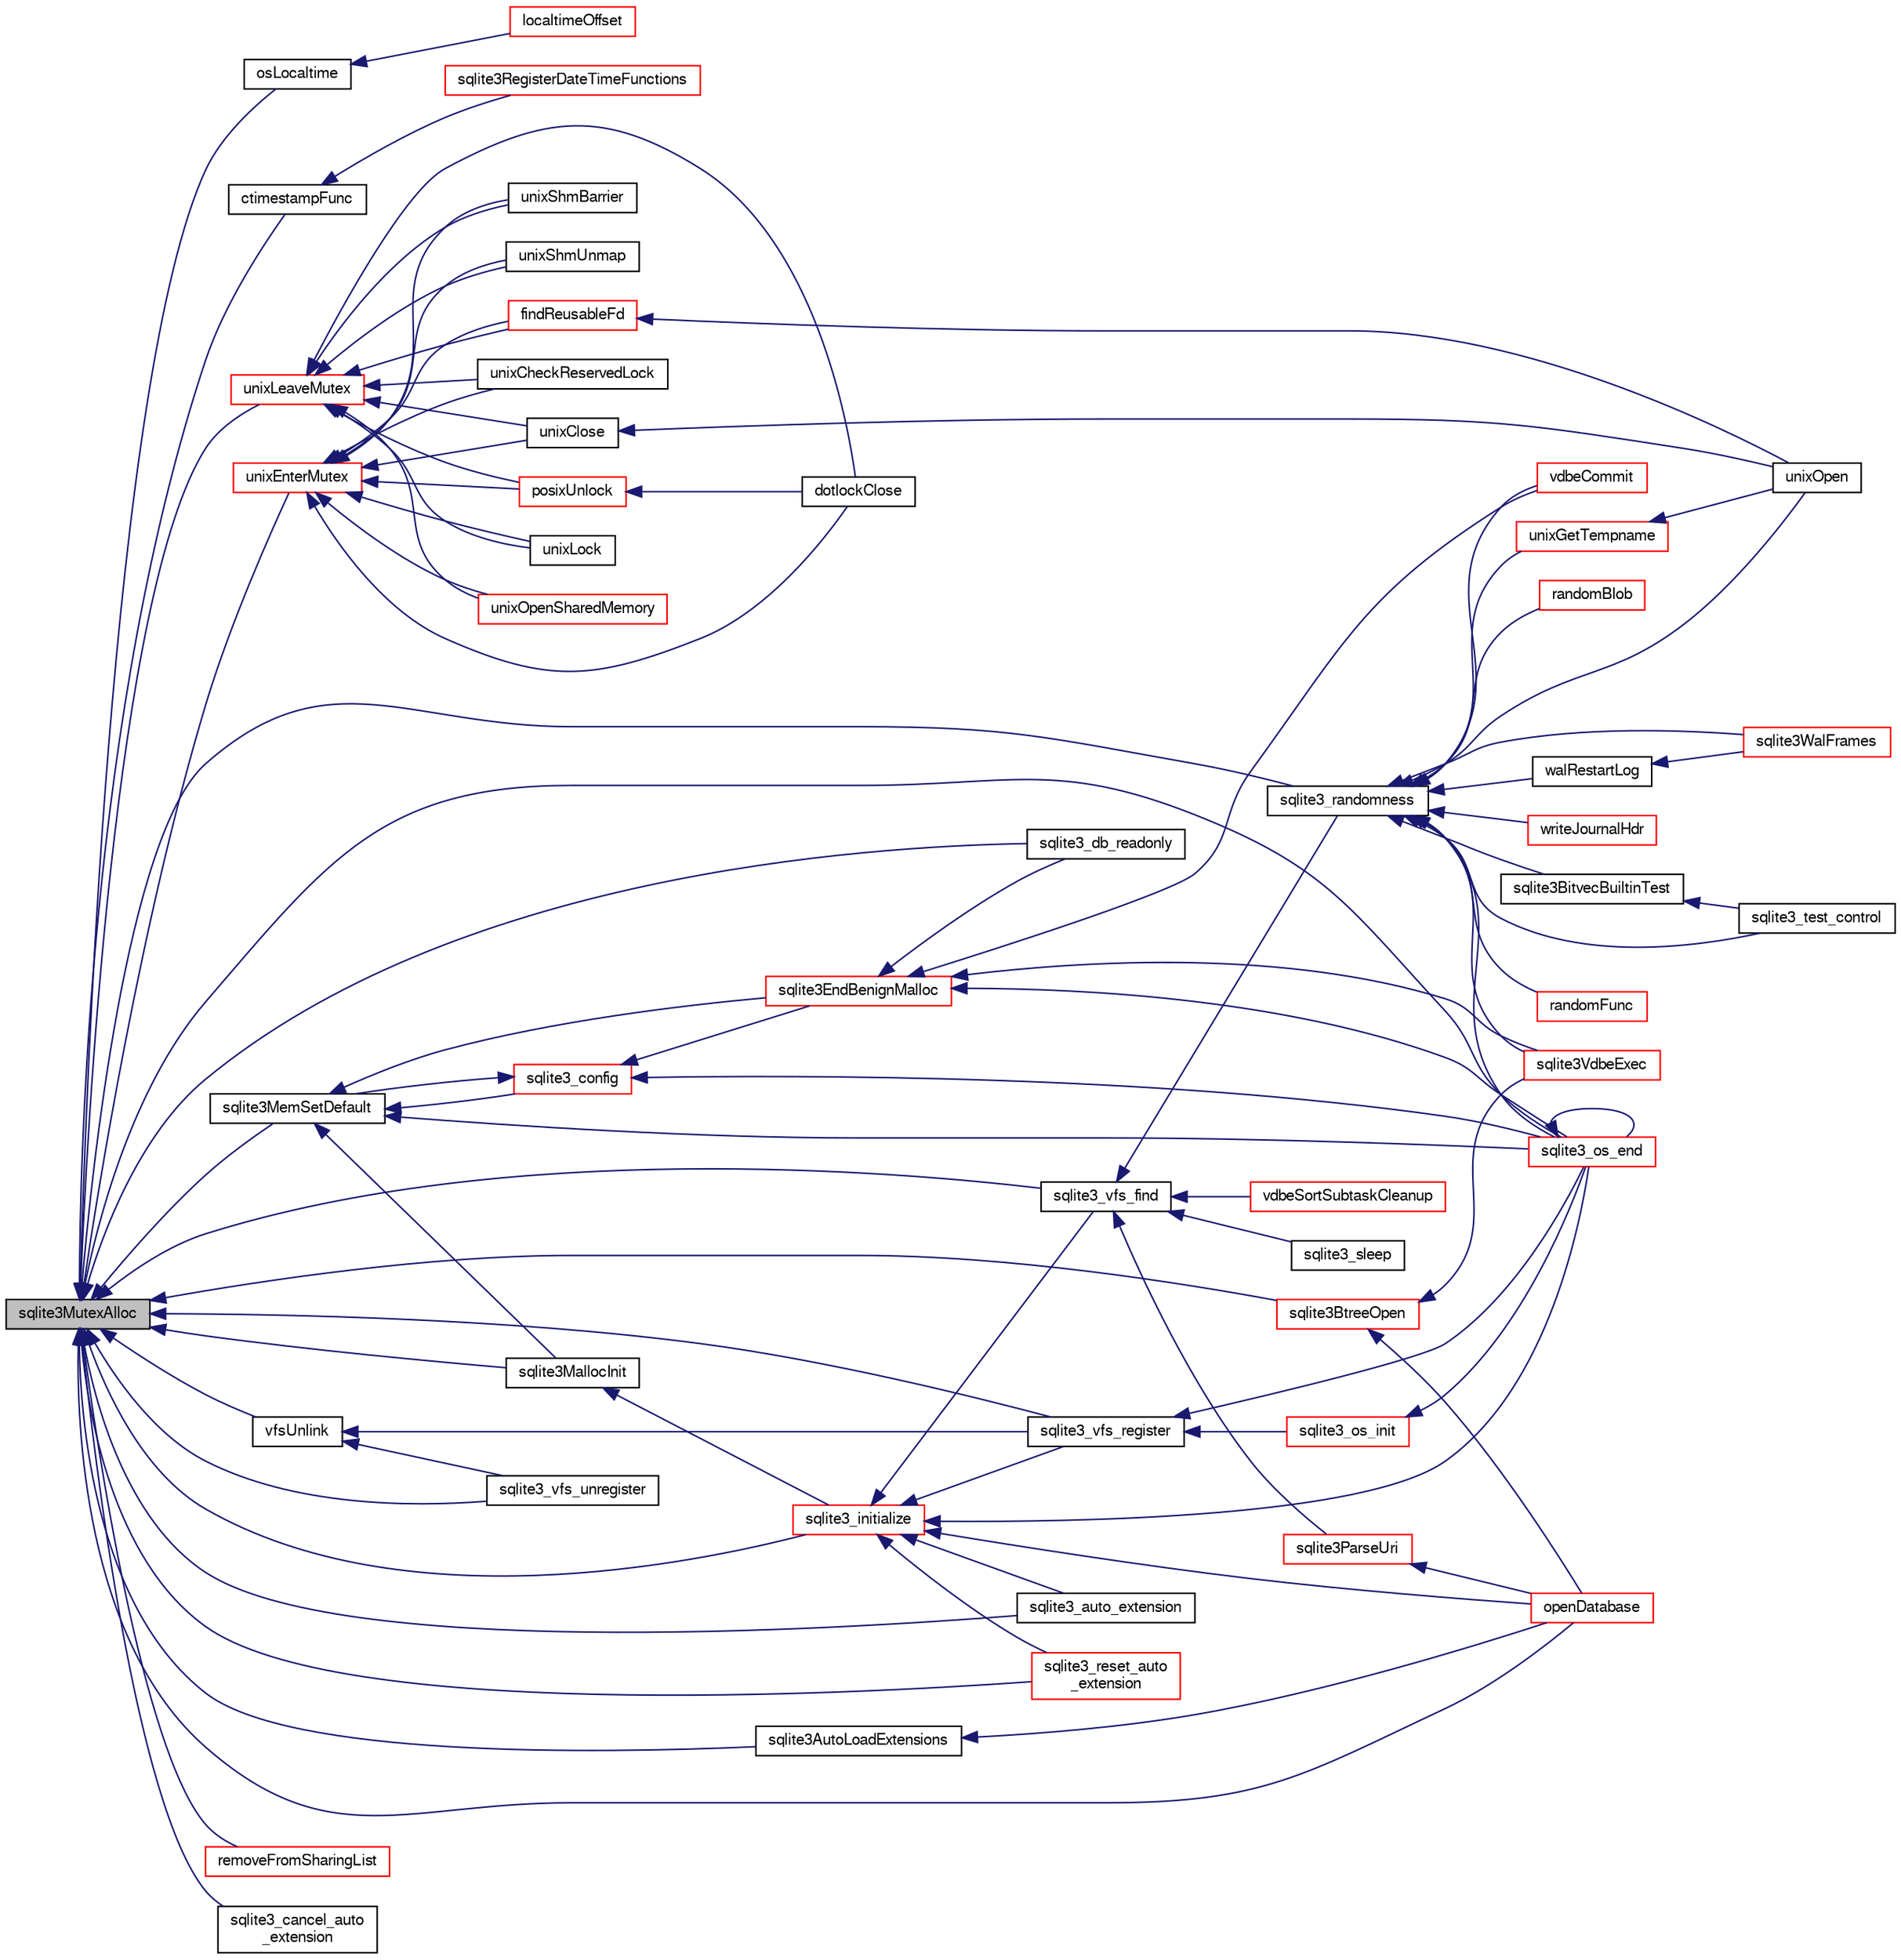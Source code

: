 digraph "sqlite3MutexAlloc"
{
  edge [fontname="FreeSans",fontsize="10",labelfontname="FreeSans",labelfontsize="10"];
  node [fontname="FreeSans",fontsize="10",shape=record];
  rankdir="LR";
  Node600223 [label="sqlite3MutexAlloc",height=0.2,width=0.4,color="black", fillcolor="grey75", style="filled", fontcolor="black"];
  Node600223 -> Node600224 [dir="back",color="midnightblue",fontsize="10",style="solid",fontname="FreeSans"];
  Node600224 [label="osLocaltime",height=0.2,width=0.4,color="black", fillcolor="white", style="filled",URL="$sqlite3_8c.html#a1cd1d1cf8d386ab8c12e96557cd47c20"];
  Node600224 -> Node600225 [dir="back",color="midnightblue",fontsize="10",style="solid",fontname="FreeSans"];
  Node600225 [label="localtimeOffset",height=0.2,width=0.4,color="red", fillcolor="white", style="filled",URL="$sqlite3_8c.html#a90df73d3001a38322fee639ae369b637"];
  Node600223 -> Node600805 [dir="back",color="midnightblue",fontsize="10",style="solid",fontname="FreeSans"];
  Node600805 [label="ctimestampFunc",height=0.2,width=0.4,color="black", fillcolor="white", style="filled",URL="$sqlite3_8c.html#af66b08c4ab0dce0ff0c92a61b580f514"];
  Node600805 -> Node600229 [dir="back",color="midnightblue",fontsize="10",style="solid",fontname="FreeSans"];
  Node600229 [label="sqlite3RegisterDateTimeFunctions",height=0.2,width=0.4,color="red", fillcolor="white", style="filled",URL="$sqlite3_8c.html#a44405fdf6c4462912007f6602ecc0bb4"];
  Node600223 -> Node600232 [dir="back",color="midnightblue",fontsize="10",style="solid",fontname="FreeSans"];
  Node600232 [label="sqlite3_vfs_find",height=0.2,width=0.4,color="black", fillcolor="white", style="filled",URL="$sqlite3_8h.html#ac201a26de3dfa1d6deb8069eb8d95627"];
  Node600232 -> Node600233 [dir="back",color="midnightblue",fontsize="10",style="solid",fontname="FreeSans"];
  Node600233 [label="sqlite3_randomness",height=0.2,width=0.4,color="black", fillcolor="white", style="filled",URL="$sqlite3_8h.html#aa452ad88657d4606e137b09c4e9315c7"];
  Node600233 -> Node600234 [dir="back",color="midnightblue",fontsize="10",style="solid",fontname="FreeSans"];
  Node600234 [label="unixGetTempname",height=0.2,width=0.4,color="red", fillcolor="white", style="filled",URL="$sqlite3_8c.html#ad53f02dff404aec729bd406c00998d12"];
  Node600234 -> Node600237 [dir="back",color="midnightblue",fontsize="10",style="solid",fontname="FreeSans"];
  Node600237 [label="unixOpen",height=0.2,width=0.4,color="black", fillcolor="white", style="filled",URL="$sqlite3_8c.html#a8ed5efc47b6e14f7805cd1bb9b215775"];
  Node600233 -> Node600237 [dir="back",color="midnightblue",fontsize="10",style="solid",fontname="FreeSans"];
  Node600233 -> Node600238 [dir="back",color="midnightblue",fontsize="10",style="solid",fontname="FreeSans"];
  Node600238 [label="sqlite3_os_end",height=0.2,width=0.4,color="red", fillcolor="white", style="filled",URL="$sqlite3_8h.html#a2288c95881ecca13d994e42b6a958906"];
  Node600238 -> Node600238 [dir="back",color="midnightblue",fontsize="10",style="solid",fontname="FreeSans"];
  Node600233 -> Node600240 [dir="back",color="midnightblue",fontsize="10",style="solid",fontname="FreeSans"];
  Node600240 [label="sqlite3BitvecBuiltinTest",height=0.2,width=0.4,color="black", fillcolor="white", style="filled",URL="$sqlite3_8c.html#a9b4e3e921ce1ede6f10a9106c034ff9b"];
  Node600240 -> Node600241 [dir="back",color="midnightblue",fontsize="10",style="solid",fontname="FreeSans"];
  Node600241 [label="sqlite3_test_control",height=0.2,width=0.4,color="black", fillcolor="white", style="filled",URL="$sqlite3_8h.html#a3d90fdf0f259711a4e3822e12cd86106"];
  Node600233 -> Node600242 [dir="back",color="midnightblue",fontsize="10",style="solid",fontname="FreeSans"];
  Node600242 [label="writeJournalHdr",height=0.2,width=0.4,color="red", fillcolor="white", style="filled",URL="$sqlite3_8c.html#a0b0a4fa9c3fe997aaa565b1e438acca7"];
  Node600233 -> Node600632 [dir="back",color="midnightblue",fontsize="10",style="solid",fontname="FreeSans"];
  Node600632 [label="walRestartLog",height=0.2,width=0.4,color="black", fillcolor="white", style="filled",URL="$sqlite3_8c.html#a12a2a8718a33ce32fc99f83239a4d491"];
  Node600632 -> Node600633 [dir="back",color="midnightblue",fontsize="10",style="solid",fontname="FreeSans"];
  Node600633 [label="sqlite3WalFrames",height=0.2,width=0.4,color="red", fillcolor="white", style="filled",URL="$sqlite3_8c.html#af9606aac275558d3b96c83b2bff2d717"];
  Node600233 -> Node600633 [dir="back",color="midnightblue",fontsize="10",style="solid",fontname="FreeSans"];
  Node600233 -> Node600516 [dir="back",color="midnightblue",fontsize="10",style="solid",fontname="FreeSans"];
  Node600516 [label="vdbeCommit",height=0.2,width=0.4,color="red", fillcolor="white", style="filled",URL="$sqlite3_8c.html#a5d7f1e0625451b987728f600cfe1b92d"];
  Node600233 -> Node600247 [dir="back",color="midnightblue",fontsize="10",style="solid",fontname="FreeSans"];
  Node600247 [label="sqlite3VdbeExec",height=0.2,width=0.4,color="red", fillcolor="white", style="filled",URL="$sqlite3_8c.html#a8ce40a614bdc56719c4d642b1e4dfb21"];
  Node600233 -> Node600634 [dir="back",color="midnightblue",fontsize="10",style="solid",fontname="FreeSans"];
  Node600634 [label="randomFunc",height=0.2,width=0.4,color="red", fillcolor="white", style="filled",URL="$sqlite3_8c.html#a77905d2b2e1b154cf082f061cfa057dd"];
  Node600233 -> Node600635 [dir="back",color="midnightblue",fontsize="10",style="solid",fontname="FreeSans"];
  Node600635 [label="randomBlob",height=0.2,width=0.4,color="red", fillcolor="white", style="filled",URL="$sqlite3_8c.html#a2b058708f7f26feb80fce84c3e375d64"];
  Node600233 -> Node600241 [dir="back",color="midnightblue",fontsize="10",style="solid",fontname="FreeSans"];
  Node600232 -> Node600636 [dir="back",color="midnightblue",fontsize="10",style="solid",fontname="FreeSans"];
  Node600636 [label="vdbeSortSubtaskCleanup",height=0.2,width=0.4,color="red", fillcolor="white", style="filled",URL="$sqlite3_8c.html#abc8ce4c3ef58cc10f5b27642aab32b30"];
  Node600232 -> Node600639 [dir="back",color="midnightblue",fontsize="10",style="solid",fontname="FreeSans"];
  Node600639 [label="sqlite3ParseUri",height=0.2,width=0.4,color="red", fillcolor="white", style="filled",URL="$sqlite3_8c.html#aaa912f29a67460d8b2186c97056e8767"];
  Node600639 -> Node600482 [dir="back",color="midnightblue",fontsize="10",style="solid",fontname="FreeSans"];
  Node600482 [label="openDatabase",height=0.2,width=0.4,color="red", fillcolor="white", style="filled",URL="$sqlite3_8c.html#a6a9c3bc3a64234e863413f41db473758"];
  Node600232 -> Node600640 [dir="back",color="midnightblue",fontsize="10",style="solid",fontname="FreeSans"];
  Node600640 [label="sqlite3_sleep",height=0.2,width=0.4,color="black", fillcolor="white", style="filled",URL="$sqlite3_8h.html#ad0c133ddbbecb6433f3c6ebef8966efa"];
  Node600223 -> Node601102 [dir="back",color="midnightblue",fontsize="10",style="solid",fontname="FreeSans"];
  Node601102 [label="vfsUnlink",height=0.2,width=0.4,color="black", fillcolor="white", style="filled",URL="$sqlite3_8c.html#ac83aba5f7ebe1ae9bdcf187ea2a8a692"];
  Node601102 -> Node600641 [dir="back",color="midnightblue",fontsize="10",style="solid",fontname="FreeSans"];
  Node600641 [label="sqlite3_vfs_register",height=0.2,width=0.4,color="black", fillcolor="white", style="filled",URL="$sqlite3_8h.html#a7184b289ccd4c4c7200589137d88c4ae"];
  Node600641 -> Node600642 [dir="back",color="midnightblue",fontsize="10",style="solid",fontname="FreeSans"];
  Node600642 [label="sqlite3_os_init",height=0.2,width=0.4,color="red", fillcolor="white", style="filled",URL="$sqlite3_8h.html#acebc2290d00a32d3afe2361f2979038b"];
  Node600642 -> Node600238 [dir="back",color="midnightblue",fontsize="10",style="solid",fontname="FreeSans"];
  Node600641 -> Node600238 [dir="back",color="midnightblue",fontsize="10",style="solid",fontname="FreeSans"];
  Node601102 -> Node601103 [dir="back",color="midnightblue",fontsize="10",style="solid",fontname="FreeSans"];
  Node601103 [label="sqlite3_vfs_unregister",height=0.2,width=0.4,color="black", fillcolor="white", style="filled",URL="$sqlite3_8h.html#a1bd343f84cfe74c81c8080905814abd9"];
  Node600223 -> Node600641 [dir="back",color="midnightblue",fontsize="10",style="solid",fontname="FreeSans"];
  Node600223 -> Node601103 [dir="back",color="midnightblue",fontsize="10",style="solid",fontname="FreeSans"];
  Node600223 -> Node600715 [dir="back",color="midnightblue",fontsize="10",style="solid",fontname="FreeSans"];
  Node600715 [label="sqlite3MemSetDefault",height=0.2,width=0.4,color="black", fillcolor="white", style="filled",URL="$sqlite3_8c.html#a162fbfd727e92c5f8f72625b5ff62549"];
  Node600715 -> Node600651 [dir="back",color="midnightblue",fontsize="10",style="solid",fontname="FreeSans"];
  Node600651 [label="sqlite3EndBenignMalloc",height=0.2,width=0.4,color="red", fillcolor="white", style="filled",URL="$sqlite3_8c.html#a4582127cc64d483dc66c7acf9d8d8fbb"];
  Node600651 -> Node600238 [dir="back",color="midnightblue",fontsize="10",style="solid",fontname="FreeSans"];
  Node600651 -> Node600516 [dir="back",color="midnightblue",fontsize="10",style="solid",fontname="FreeSans"];
  Node600651 -> Node600247 [dir="back",color="midnightblue",fontsize="10",style="solid",fontname="FreeSans"];
  Node600651 -> Node600714 [dir="back",color="midnightblue",fontsize="10",style="solid",fontname="FreeSans"];
  Node600714 [label="sqlite3_db_readonly",height=0.2,width=0.4,color="black", fillcolor="white", style="filled",URL="$sqlite3_8h.html#a96c378e7022e7a8a375e23f7fc662cdd"];
  Node600715 -> Node600716 [dir="back",color="midnightblue",fontsize="10",style="solid",fontname="FreeSans"];
  Node600716 [label="sqlite3MallocInit",height=0.2,width=0.4,color="black", fillcolor="white", style="filled",URL="$sqlite3_8c.html#a9e06f9e7cad0d83ce80ab493c9533552"];
  Node600716 -> Node600231 [dir="back",color="midnightblue",fontsize="10",style="solid",fontname="FreeSans"];
  Node600231 [label="sqlite3_initialize",height=0.2,width=0.4,color="red", fillcolor="white", style="filled",URL="$sqlite3_8h.html#ab0c0ee2d5d4cf8b28e9572296a8861df"];
  Node600231 -> Node600232 [dir="back",color="midnightblue",fontsize="10",style="solid",fontname="FreeSans"];
  Node600231 -> Node600641 [dir="back",color="midnightblue",fontsize="10",style="solid",fontname="FreeSans"];
  Node600231 -> Node600238 [dir="back",color="midnightblue",fontsize="10",style="solid",fontname="FreeSans"];
  Node600231 -> Node601001 [dir="back",color="midnightblue",fontsize="10",style="solid",fontname="FreeSans"];
  Node601001 [label="sqlite3_auto_extension",height=0.2,width=0.4,color="black", fillcolor="white", style="filled",URL="$sqlite3_8h.html#a85a95b45e94f6bcd52aa39b6acdb36d7"];
  Node600231 -> Node601101 [dir="back",color="midnightblue",fontsize="10",style="solid",fontname="FreeSans"];
  Node601101 [label="sqlite3_reset_auto\l_extension",height=0.2,width=0.4,color="red", fillcolor="white", style="filled",URL="$sqlite3_8h.html#ac33f4064ae6690cada7bdc89e8153ffc"];
  Node600231 -> Node600482 [dir="back",color="midnightblue",fontsize="10",style="solid",fontname="FreeSans"];
  Node600715 -> Node600238 [dir="back",color="midnightblue",fontsize="10",style="solid",fontname="FreeSans"];
  Node600715 -> Node600650 [dir="back",color="midnightblue",fontsize="10",style="solid",fontname="FreeSans"];
  Node600650 [label="sqlite3_config",height=0.2,width=0.4,color="red", fillcolor="white", style="filled",URL="$sqlite3_8h.html#a74ad420b6f26bc06a04ff6ecec8a8c91"];
  Node600650 -> Node600651 [dir="back",color="midnightblue",fontsize="10",style="solid",fontname="FreeSans"];
  Node600650 -> Node600715 [dir="back",color="midnightblue",fontsize="10",style="solid",fontname="FreeSans"];
  Node600650 -> Node600238 [dir="back",color="midnightblue",fontsize="10",style="solid",fontname="FreeSans"];
  Node600223 -> Node600716 [dir="back",color="midnightblue",fontsize="10",style="solid",fontname="FreeSans"];
  Node600223 -> Node600233 [dir="back",color="midnightblue",fontsize="10",style="solid",fontname="FreeSans"];
  Node600223 -> Node601104 [dir="back",color="midnightblue",fontsize="10",style="solid",fontname="FreeSans"];
  Node601104 [label="unixEnterMutex",height=0.2,width=0.4,color="red", fillcolor="white", style="filled",URL="$sqlite3_8c.html#acd88d7bdc7f79108edc83ac379d3181f"];
  Node601104 -> Node601105 [dir="back",color="midnightblue",fontsize="10",style="solid",fontname="FreeSans"];
  Node601105 [label="unixCheckReservedLock",height=0.2,width=0.4,color="black", fillcolor="white", style="filled",URL="$sqlite3_8c.html#ac56c26ce18878ed5357de493678969fc"];
  Node601104 -> Node601106 [dir="back",color="midnightblue",fontsize="10",style="solid",fontname="FreeSans"];
  Node601106 [label="unixLock",height=0.2,width=0.4,color="black", fillcolor="white", style="filled",URL="$sqlite3_8c.html#a17c6c9164321b4c2a65289e259abf409"];
  Node601104 -> Node600919 [dir="back",color="midnightblue",fontsize="10",style="solid",fontname="FreeSans"];
  Node600919 [label="posixUnlock",height=0.2,width=0.4,color="red", fillcolor="white", style="filled",URL="$sqlite3_8c.html#a90bcc6164aa2d367ff91d4c32b549be6"];
  Node600919 -> Node600918 [dir="back",color="midnightblue",fontsize="10",style="solid",fontname="FreeSans"];
  Node600918 [label="dotlockClose",height=0.2,width=0.4,color="black", fillcolor="white", style="filled",URL="$sqlite3_8c.html#aa72eaafaa850f2889e15af7cfb08fa1b"];
  Node601104 -> Node600917 [dir="back",color="midnightblue",fontsize="10",style="solid",fontname="FreeSans"];
  Node600917 [label="unixClose",height=0.2,width=0.4,color="black", fillcolor="white", style="filled",URL="$sqlite3_8c.html#a84cdb6e4ff75f085e8c05dfdec178927"];
  Node600917 -> Node600237 [dir="back",color="midnightblue",fontsize="10",style="solid",fontname="FreeSans"];
  Node601104 -> Node600918 [dir="back",color="midnightblue",fontsize="10",style="solid",fontname="FreeSans"];
  Node601104 -> Node600645 [dir="back",color="midnightblue",fontsize="10",style="solid",fontname="FreeSans"];
  Node600645 [label="unixOpenSharedMemory",height=0.2,width=0.4,color="red", fillcolor="white", style="filled",URL="$sqlite3_8c.html#a30775afa2e08ca6ddc7853326afed7c7"];
  Node601104 -> Node601107 [dir="back",color="midnightblue",fontsize="10",style="solid",fontname="FreeSans"];
  Node601107 [label="unixShmBarrier",height=0.2,width=0.4,color="black", fillcolor="white", style="filled",URL="$sqlite3_8c.html#a610499a8b65e767cfdc8a2c7283616b3"];
  Node601104 -> Node600925 [dir="back",color="midnightblue",fontsize="10",style="solid",fontname="FreeSans"];
  Node600925 [label="unixShmUnmap",height=0.2,width=0.4,color="black", fillcolor="white", style="filled",URL="$sqlite3_8c.html#acf439c8bef9c866a47714db2c776213f"];
  Node601104 -> Node601108 [dir="back",color="midnightblue",fontsize="10",style="solid",fontname="FreeSans"];
  Node601108 [label="findReusableFd",height=0.2,width=0.4,color="red", fillcolor="white", style="filled",URL="$sqlite3_8c.html#ab0ecaa459e88856a9cceb9786019ed8d"];
  Node601108 -> Node600237 [dir="back",color="midnightblue",fontsize="10",style="solid",fontname="FreeSans"];
  Node600223 -> Node601109 [dir="back",color="midnightblue",fontsize="10",style="solid",fontname="FreeSans"];
  Node601109 [label="unixLeaveMutex",height=0.2,width=0.4,color="red", fillcolor="white", style="filled",URL="$sqlite3_8c.html#acd189e7befeaa8d370808bcb6c22f339"];
  Node601109 -> Node601105 [dir="back",color="midnightblue",fontsize="10",style="solid",fontname="FreeSans"];
  Node601109 -> Node601106 [dir="back",color="midnightblue",fontsize="10",style="solid",fontname="FreeSans"];
  Node601109 -> Node600919 [dir="back",color="midnightblue",fontsize="10",style="solid",fontname="FreeSans"];
  Node601109 -> Node600917 [dir="back",color="midnightblue",fontsize="10",style="solid",fontname="FreeSans"];
  Node601109 -> Node600918 [dir="back",color="midnightblue",fontsize="10",style="solid",fontname="FreeSans"];
  Node601109 -> Node600645 [dir="back",color="midnightblue",fontsize="10",style="solid",fontname="FreeSans"];
  Node601109 -> Node601107 [dir="back",color="midnightblue",fontsize="10",style="solid",fontname="FreeSans"];
  Node601109 -> Node600925 [dir="back",color="midnightblue",fontsize="10",style="solid",fontname="FreeSans"];
  Node601109 -> Node601108 [dir="back",color="midnightblue",fontsize="10",style="solid",fontname="FreeSans"];
  Node600223 -> Node600238 [dir="back",color="midnightblue",fontsize="10",style="solid",fontname="FreeSans"];
  Node600223 -> Node600246 [dir="back",color="midnightblue",fontsize="10",style="solid",fontname="FreeSans"];
  Node600246 [label="sqlite3BtreeOpen",height=0.2,width=0.4,color="red", fillcolor="white", style="filled",URL="$sqlite3_8c.html#a13dcb44dc34af6ce9d38de9c5aa975f9"];
  Node600246 -> Node600247 [dir="back",color="midnightblue",fontsize="10",style="solid",fontname="FreeSans"];
  Node600246 -> Node600482 [dir="back",color="midnightblue",fontsize="10",style="solid",fontname="FreeSans"];
  Node600223 -> Node601110 [dir="back",color="midnightblue",fontsize="10",style="solid",fontname="FreeSans"];
  Node601110 [label="removeFromSharingList",height=0.2,width=0.4,color="red", fillcolor="white", style="filled",URL="$sqlite3_8c.html#a7b1a8df3e1fcfc9e69c19633f0d08af3"];
  Node600223 -> Node601001 [dir="back",color="midnightblue",fontsize="10",style="solid",fontname="FreeSans"];
  Node600223 -> Node601111 [dir="back",color="midnightblue",fontsize="10",style="solid",fontname="FreeSans"];
  Node601111 [label="sqlite3_cancel_auto\l_extension",height=0.2,width=0.4,color="black", fillcolor="white", style="filled",URL="$sqlite3_8h.html#a8f4e0085713ed6c23e1869961970acfa"];
  Node600223 -> Node601101 [dir="back",color="midnightblue",fontsize="10",style="solid",fontname="FreeSans"];
  Node600223 -> Node600747 [dir="back",color="midnightblue",fontsize="10",style="solid",fontname="FreeSans"];
  Node600747 [label="sqlite3AutoLoadExtensions",height=0.2,width=0.4,color="black", fillcolor="white", style="filled",URL="$sqlite3_8c.html#acefd619cbbfb843d294ec4862b0b5b43"];
  Node600747 -> Node600482 [dir="back",color="midnightblue",fontsize="10",style="solid",fontname="FreeSans"];
  Node600223 -> Node600231 [dir="back",color="midnightblue",fontsize="10",style="solid",fontname="FreeSans"];
  Node600223 -> Node600482 [dir="back",color="midnightblue",fontsize="10",style="solid",fontname="FreeSans"];
  Node600223 -> Node600714 [dir="back",color="midnightblue",fontsize="10",style="solid",fontname="FreeSans"];
}
